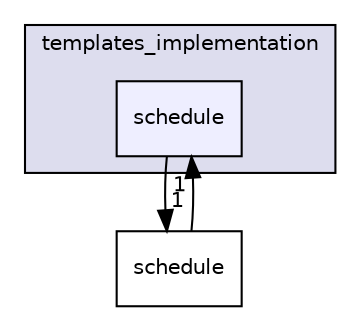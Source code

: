digraph "D:/Pool/eclipse-workspace_aarch64/newspace/raspiOS/include/templates_implementation/schedule" {
  compound=true
  node [ fontsize="10", fontname="Helvetica"];
  edge [ labelfontsize="10", labelfontname="Helvetica"];
  subgraph clusterdir_b926265dddcbd40e5e3241dea5a14f9d {
    graph [ bgcolor="#ddddee", pencolor="black", label="templates_implementation" fontname="Helvetica", fontsize="10", URL="dir_b926265dddcbd40e5e3241dea5a14f9d.html"]
  dir_32925bdc6d9ab9369f3e6ea5ce48be0a [shape=box, label="schedule", style="filled", fillcolor="#eeeeff", pencolor="black", URL="dir_32925bdc6d9ab9369f3e6ea5ce48be0a.html"];
  }
  dir_2661e725ffd7f6febd68c8fd282ddddf [shape=box label="schedule" URL="dir_2661e725ffd7f6febd68c8fd282ddddf.html"];
  dir_2661e725ffd7f6febd68c8fd282ddddf->dir_32925bdc6d9ab9369f3e6ea5ce48be0a [headlabel="1", labeldistance=1.5 headhref="dir_000024_000025.html"];
  dir_32925bdc6d9ab9369f3e6ea5ce48be0a->dir_2661e725ffd7f6febd68c8fd282ddddf [headlabel="1", labeldistance=1.5 headhref="dir_000025_000024.html"];
}
